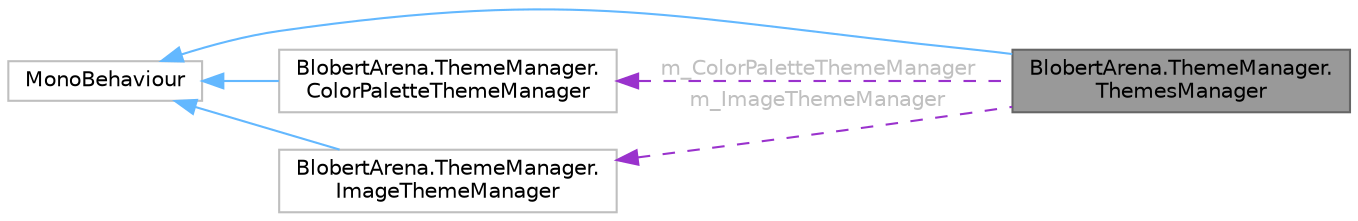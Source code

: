 digraph "BlobertArena.ThemeManager.ThemesManager"
{
 // LATEX_PDF_SIZE
  bgcolor="transparent";
  edge [fontname=Helvetica,fontsize=10,labelfontname=Helvetica,labelfontsize=10];
  node [fontname=Helvetica,fontsize=10,shape=box,height=0.2,width=0.4];
  rankdir="LR";
  Node1 [id="Node000001",label="BlobertArena.ThemeManager.\lThemesManager",height=0.2,width=0.4,color="gray40", fillcolor="grey60", style="filled", fontcolor="black",tooltip=" "];
  Node2 -> Node1 [id="edge1_Node000001_Node000002",dir="back",color="steelblue1",style="solid",tooltip=" "];
  Node2 [id="Node000002",label="MonoBehaviour",height=0.2,width=0.4,color="grey75", fillcolor="white", style="filled",tooltip=" "];
  Node3 -> Node1 [id="edge2_Node000001_Node000003",dir="back",color="darkorchid3",style="dashed",tooltip=" ",label=" m_ColorPaletteThemeManager",fontcolor="grey" ];
  Node3 [id="Node000003",label="BlobertArena.ThemeManager.\lColorPaletteThemeManager",height=0.2,width=0.4,color="grey75", fillcolor="white", style="filled",URL="$class_blobert_arena_1_1_theme_manager_1_1_color_palette_theme_manager.html",tooltip=" "];
  Node2 -> Node3 [id="edge3_Node000003_Node000002",dir="back",color="steelblue1",style="solid",tooltip=" "];
  Node4 -> Node1 [id="edge4_Node000001_Node000004",dir="back",color="darkorchid3",style="dashed",tooltip=" ",label=" m_ImageThemeManager",fontcolor="grey" ];
  Node4 [id="Node000004",label="BlobertArena.ThemeManager.\lImageThemeManager",height=0.2,width=0.4,color="grey75", fillcolor="white", style="filled",URL="$class_blobert_arena_1_1_theme_manager_1_1_image_theme_manager.html",tooltip=" "];
  Node2 -> Node4 [id="edge5_Node000004_Node000002",dir="back",color="steelblue1",style="solid",tooltip=" "];
}

